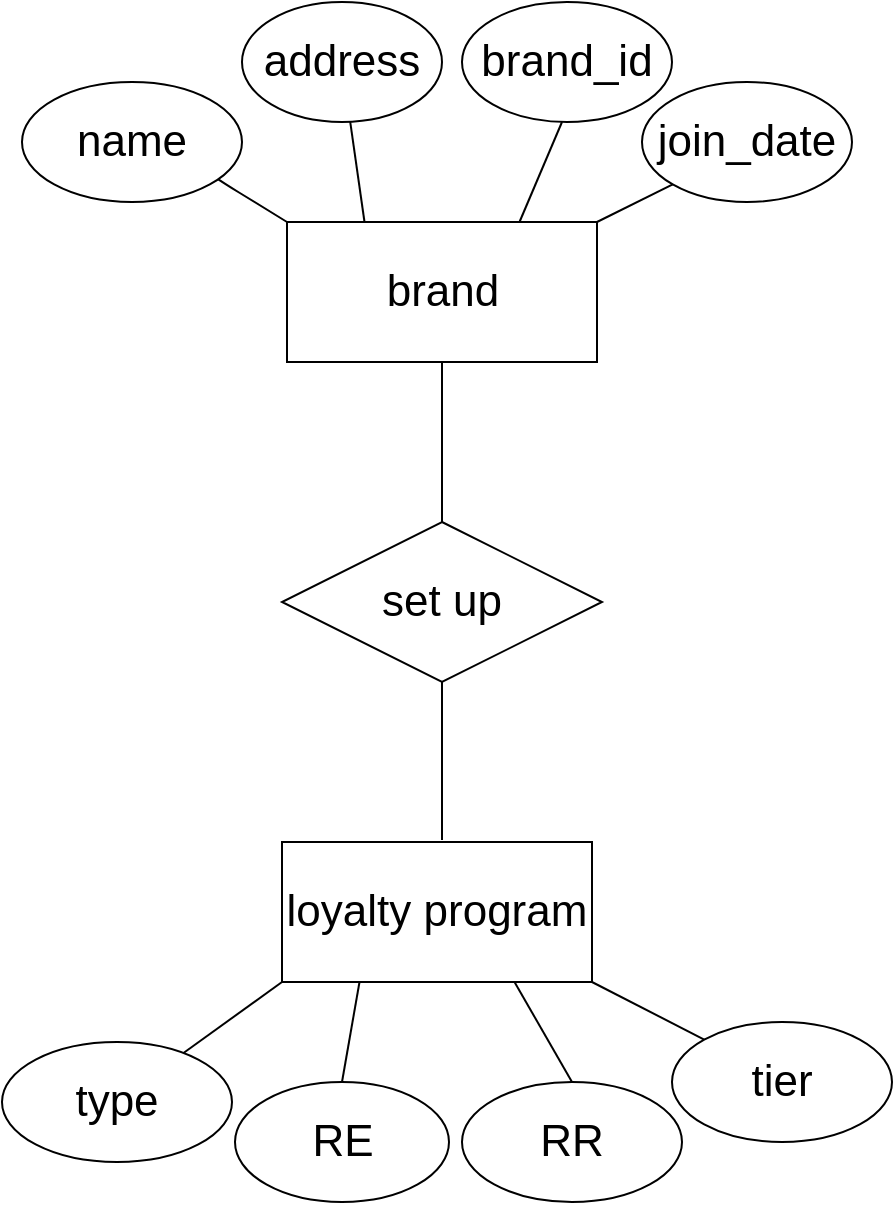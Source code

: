 <mxfile version="15.3.2" type="github">
  <diagram id="C0xJmxL93ODWzA4bUkqZ" name="Page-1">
    <mxGraphModel dx="870" dy="517" grid="1" gridSize="10" guides="1" tooltips="1" connect="1" arrows="1" fold="1" page="1" pageScale="1" pageWidth="850" pageHeight="1100" math="0" shadow="0">
      <root>
        <mxCell id="0" />
        <mxCell id="1" parent="0" />
        <mxCell id="1gIM9g1MRIJfzXH5dRP0-1" value="&lt;font style=&quot;font-size: 22px&quot;&gt;brand&lt;/font&gt;" style="rounded=0;whiteSpace=wrap;html=1;" vertex="1" parent="1">
          <mxGeometry x="342.5" y="330" width="155" height="70" as="geometry" />
        </mxCell>
        <mxCell id="1gIM9g1MRIJfzXH5dRP0-2" value="" style="endArrow=none;html=1;exitX=0.5;exitY=0;exitDx=0;exitDy=0;" edge="1" parent="1" source="1gIM9g1MRIJfzXH5dRP0-3">
          <mxGeometry width="50" height="50" relative="1" as="geometry">
            <mxPoint x="425" y="200" as="sourcePoint" />
            <mxPoint x="420" y="400" as="targetPoint" />
            <Array as="points" />
          </mxGeometry>
        </mxCell>
        <mxCell id="1gIM9g1MRIJfzXH5dRP0-3" value="&lt;font style=&quot;font-size: 22px&quot;&gt;set up&lt;/font&gt;" style="rhombus;whiteSpace=wrap;html=1;" vertex="1" parent="1">
          <mxGeometry x="340" y="480" width="160" height="80" as="geometry" />
        </mxCell>
        <mxCell id="1gIM9g1MRIJfzXH5dRP0-4" value="" style="endArrow=none;html=1;" edge="1" parent="1">
          <mxGeometry width="50" height="50" relative="1" as="geometry">
            <mxPoint x="420" y="639" as="sourcePoint" />
            <mxPoint x="420" y="560" as="targetPoint" />
            <Array as="points" />
          </mxGeometry>
        </mxCell>
        <mxCell id="1gIM9g1MRIJfzXH5dRP0-5" value="&lt;font style=&quot;font-size: 22px&quot;&gt;loyalty program&lt;/font&gt;" style="rounded=0;whiteSpace=wrap;html=1;" vertex="1" parent="1">
          <mxGeometry x="340" y="640" width="155" height="70" as="geometry" />
        </mxCell>
        <mxCell id="1gIM9g1MRIJfzXH5dRP0-6" value="" style="endArrow=none;html=1;exitX=0;exitY=0;exitDx=0;exitDy=0;" edge="1" parent="1" source="1gIM9g1MRIJfzXH5dRP0-1">
          <mxGeometry width="50" height="50" relative="1" as="geometry">
            <mxPoint x="342.5" y="320" as="sourcePoint" />
            <mxPoint x="303.481" y="305.343" as="targetPoint" />
            <Array as="points">
              <mxPoint x="310" y="310" />
            </Array>
          </mxGeometry>
        </mxCell>
        <mxCell id="1gIM9g1MRIJfzXH5dRP0-10" value="&lt;font style=&quot;font-size: 22px&quot;&gt;name&lt;/font&gt;" style="ellipse;whiteSpace=wrap;html=1;" vertex="1" parent="1">
          <mxGeometry x="210" y="260" width="110" height="60" as="geometry" />
        </mxCell>
        <mxCell id="1gIM9g1MRIJfzXH5dRP0-11" value="" style="endArrow=none;html=1;exitX=0.25;exitY=0;exitDx=0;exitDy=0;" edge="1" parent="1" source="1gIM9g1MRIJfzXH5dRP0-1" target="1gIM9g1MRIJfzXH5dRP0-12">
          <mxGeometry width="50" height="50" relative="1" as="geometry">
            <mxPoint x="400" y="300" as="sourcePoint" />
            <mxPoint x="381" y="260" as="targetPoint" />
          </mxGeometry>
        </mxCell>
        <mxCell id="1gIM9g1MRIJfzXH5dRP0-12" value="&lt;font style=&quot;font-size: 22px&quot;&gt;address&lt;/font&gt;" style="ellipse;whiteSpace=wrap;html=1;" vertex="1" parent="1">
          <mxGeometry x="320" y="220" width="100" height="60" as="geometry" />
        </mxCell>
        <mxCell id="1gIM9g1MRIJfzXH5dRP0-13" value="" style="endArrow=none;html=1;exitX=0.75;exitY=0;exitDx=0;exitDy=0;" edge="1" parent="1" source="1gIM9g1MRIJfzXH5dRP0-1">
          <mxGeometry width="50" height="50" relative="1" as="geometry">
            <mxPoint x="400" y="290" as="sourcePoint" />
            <mxPoint x="480" y="280" as="targetPoint" />
          </mxGeometry>
        </mxCell>
        <mxCell id="1gIM9g1MRIJfzXH5dRP0-15" value="&lt;font style=&quot;font-size: 22px&quot;&gt;brand_id&lt;/font&gt;" style="ellipse;whiteSpace=wrap;html=1;" vertex="1" parent="1">
          <mxGeometry x="430" y="220" width="105" height="60" as="geometry" />
        </mxCell>
        <mxCell id="1gIM9g1MRIJfzXH5dRP0-17" value="" style="endArrow=none;html=1;exitX=1;exitY=0;exitDx=0;exitDy=0;entryX=0;entryY=1;entryDx=0;entryDy=0;" edge="1" parent="1" source="1gIM9g1MRIJfzXH5dRP0-1" target="1gIM9g1MRIJfzXH5dRP0-18">
          <mxGeometry width="50" height="50" relative="1" as="geometry">
            <mxPoint x="510" y="340" as="sourcePoint" />
            <mxPoint x="530" y="300" as="targetPoint" />
          </mxGeometry>
        </mxCell>
        <mxCell id="1gIM9g1MRIJfzXH5dRP0-18" value="&lt;font style=&quot;font-size: 22px&quot;&gt;join_date&lt;/font&gt;" style="ellipse;whiteSpace=wrap;html=1;" vertex="1" parent="1">
          <mxGeometry x="520" y="260" width="105" height="60" as="geometry" />
        </mxCell>
        <mxCell id="1gIM9g1MRIJfzXH5dRP0-19" value="" style="endArrow=none;html=1;exitX=0.783;exitY=0.1;exitDx=0;exitDy=0;exitPerimeter=0;" edge="1" parent="1" source="1gIM9g1MRIJfzXH5dRP0-20">
          <mxGeometry width="50" height="50" relative="1" as="geometry">
            <mxPoint x="300" y="750" as="sourcePoint" />
            <mxPoint x="340" y="710" as="targetPoint" />
          </mxGeometry>
        </mxCell>
        <mxCell id="1gIM9g1MRIJfzXH5dRP0-20" value="&lt;font style=&quot;font-size: 22px&quot;&gt;type&lt;/font&gt;" style="ellipse;whiteSpace=wrap;html=1;" vertex="1" parent="1">
          <mxGeometry x="200" y="740" width="115" height="60" as="geometry" />
        </mxCell>
        <mxCell id="1gIM9g1MRIJfzXH5dRP0-21" value="" style="endArrow=none;html=1;entryX=1;entryY=1;entryDx=0;entryDy=0;exitX=0;exitY=0;exitDx=0;exitDy=0;" edge="1" parent="1" source="1gIM9g1MRIJfzXH5dRP0-22" target="1gIM9g1MRIJfzXH5dRP0-5">
          <mxGeometry width="50" height="50" relative="1" as="geometry">
            <mxPoint x="540" y="750" as="sourcePoint" />
            <mxPoint x="540" y="710" as="targetPoint" />
          </mxGeometry>
        </mxCell>
        <mxCell id="1gIM9g1MRIJfzXH5dRP0-22" value="&lt;font style=&quot;font-size: 22px&quot;&gt;tier&lt;/font&gt;" style="ellipse;whiteSpace=wrap;html=1;" vertex="1" parent="1">
          <mxGeometry x="535" y="730" width="110" height="60" as="geometry" />
        </mxCell>
        <mxCell id="1gIM9g1MRIJfzXH5dRP0-23" value="" style="endArrow=none;html=1;entryX=0.25;entryY=1;entryDx=0;entryDy=0;exitX=0.5;exitY=0;exitDx=0;exitDy=0;" edge="1" parent="1" source="1gIM9g1MRIJfzXH5dRP0-25" target="1gIM9g1MRIJfzXH5dRP0-5">
          <mxGeometry width="50" height="50" relative="1" as="geometry">
            <mxPoint x="379" y="760" as="sourcePoint" />
            <mxPoint x="420" y="710" as="targetPoint" />
          </mxGeometry>
        </mxCell>
        <mxCell id="1gIM9g1MRIJfzXH5dRP0-24" value="" style="endArrow=none;html=1;entryX=0.75;entryY=1;entryDx=0;entryDy=0;exitX=0.5;exitY=0;exitDx=0;exitDy=0;" edge="1" parent="1" source="1gIM9g1MRIJfzXH5dRP0-26" target="1gIM9g1MRIJfzXH5dRP0-5">
          <mxGeometry width="50" height="50" relative="1" as="geometry">
            <mxPoint x="456" y="760" as="sourcePoint" />
            <mxPoint x="470" y="710" as="targetPoint" />
          </mxGeometry>
        </mxCell>
        <mxCell id="1gIM9g1MRIJfzXH5dRP0-25" value="&lt;font style=&quot;font-size: 22px&quot;&gt;RE&lt;/font&gt;" style="ellipse;whiteSpace=wrap;html=1;" vertex="1" parent="1">
          <mxGeometry x="316.5" y="760" width="107" height="60" as="geometry" />
        </mxCell>
        <mxCell id="1gIM9g1MRIJfzXH5dRP0-26" value="&lt;font style=&quot;font-size: 22px&quot;&gt;RR&lt;/font&gt;" style="ellipse;whiteSpace=wrap;html=1;" vertex="1" parent="1">
          <mxGeometry x="430" y="760" width="110" height="60" as="geometry" />
        </mxCell>
      </root>
    </mxGraphModel>
  </diagram>
</mxfile>
